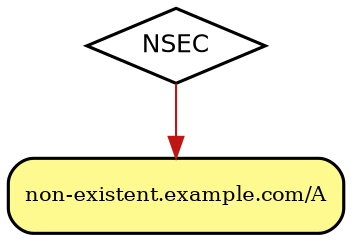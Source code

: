 digraph {
	graph [rankdir="BT"]
	a [label=<<FONT POINT-SIZE="12" FACE="Helvetica">NSEC</FONT>>, shape="diamond", penwidth="1.5"]
	c [label="non-existent.example.com/A", fontsize="10", shape="rectangle", style="rounded,filled", fillcolor="#fffa8f", penwidth="1.5"]
  c -> a [color="#be1515", dir="back"]
}
